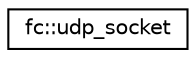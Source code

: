 digraph "Graphical Class Hierarchy"
{
  edge [fontname="Helvetica",fontsize="10",labelfontname="Helvetica",labelfontsize="10"];
  node [fontname="Helvetica",fontsize="10",shape=record];
  rankdir="LR";
  Node0 [label="fc::udp_socket",height=0.2,width=0.4,color="black", fillcolor="white", style="filled",URL="$classfc_1_1udp__socket.html"];
}
